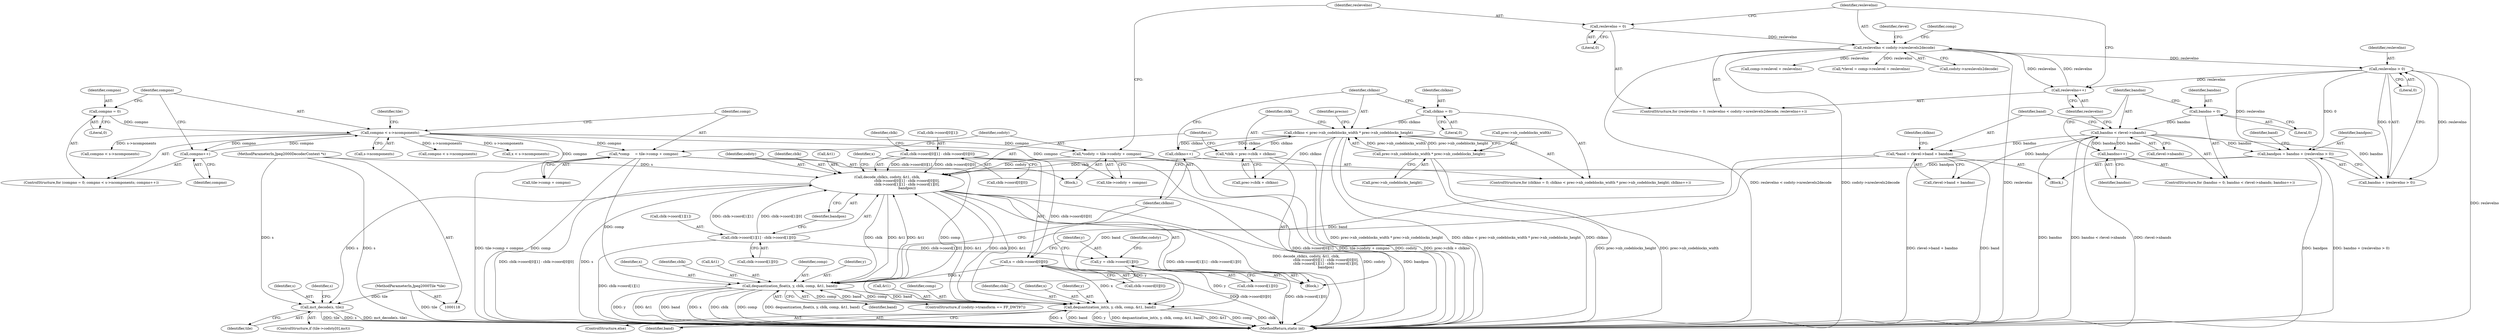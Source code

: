 digraph "0_FFmpeg_fe448cd28d674c3eff3072552eae366d0b659ce9@pointer" {
"1000405" [label="(Call,mct_decode(s, tile))"];
"1000298" [label="(Call,decode_cblk(s, codsty, &t1, cblk,\n                                    cblk->coord[0][1] - cblk->coord[0][0],\n                                    cblk->coord[1][1] - cblk->coord[1][0],\n                                    bandpos))"];
"1000119" [label="(MethodParameterIn,Jpeg2000DecoderContext *s)"];
"1000151" [label="(Call,*codsty = tile->codsty + compno)"];
"1000134" [label="(Call,compno < s->ncomponents)"];
"1000131" [label="(Call,compno = 0)"];
"1000139" [label="(Call,compno++)"];
"1000359" [label="(Call,dequantization_float(x, y, cblk, comp, &t1, band))"];
"1000335" [label="(Call,x = cblk->coord[0][0])"];
"1000304" [label="(Call,cblk->coord[0][1] - cblk->coord[0][0])"];
"1000344" [label="(Call,y = cblk->coord[1][0])"];
"1000319" [label="(Call,cblk->coord[1][1] - cblk->coord[1][0])"];
"1000143" [label="(Call,*comp     = tile->comp + compno)"];
"1000368" [label="(Call,dequantization_int(x, y, cblk, comp, &t1, band))"];
"1000193" [label="(Call,*band = rlevel->band + bandno)"];
"1000182" [label="(Call,bandno < rlevel->nbands)"];
"1000187" [label="(Call,bandno++)"];
"1000179" [label="(Call,bandno = 0)"];
"1000291" [label="(Call,*cblk = prec->cblk + cblkno)"];
"1000276" [label="(Call,cblkno < prec->nb_codeblocks_width * prec->nb_codeblocks_height)"];
"1000285" [label="(Call,cblkno++)"];
"1000273" [label="(Call,cblkno = 0)"];
"1000278" [label="(Call,prec->nb_codeblocks_width * prec->nb_codeblocks_height)"];
"1000205" [label="(Call,bandpos = bandno + (reslevelno > 0))"];
"1000209" [label="(Call,reslevelno > 0)"];
"1000162" [label="(Call,reslevelno < codsty->nreslevels2decode)"];
"1000167" [label="(Call,reslevelno++)"];
"1000159" [label="(Call,reslevelno = 0)"];
"1000120" [label="(MethodParameterIn,Jpeg2000Tile *tile)"];
"1000334" [label="(Identifier,bandpos)"];
"1000211" [label="(Literal,0)"];
"1000336" [label="(Identifier,x)"];
"1000119" [label="(MethodParameterIn,Jpeg2000DecoderContext *s)"];
"1000293" [label="(Call,prec->cblk + cblkno)"];
"1000202" [label="(Identifier,cblkno)"];
"1000160" [label="(Identifier,reslevelno)"];
"1000298" [label="(Call,decode_cblk(s, codsty, &t1, cblk,\n                                    cblk->coord[0][1] - cblk->coord[0][0],\n                                    cblk->coord[1][1] - cblk->coord[1][0],\n                                    bandpos))"];
"1000132" [label="(Identifier,compno)"];
"1000167" [label="(Call,reslevelno++)"];
"1000210" [label="(Identifier,reslevelno)"];
"1000134" [label="(Call,compno < s->ncomponents)"];
"1000371" [label="(Identifier,cblk)"];
"1000346" [label="(Call,cblk->coord[1][0])"];
"1000209" [label="(Call,reslevelno > 0)"];
"1000272" [label="(ControlStructure,for (cblkno = 0; cblkno < prec->nb_codeblocks_width * prec->nb_codeblocks_height; cblkno++))"];
"1000285" [label="(Call,cblkno++)"];
"1000361" [label="(Identifier,y)"];
"1000397" [label="(ControlStructure,if (tile->codsty[0].mct))"];
"1000179" [label="(Call,bandno = 0)"];
"1000195" [label="(Call,rlevel->band + bandno)"];
"1000151" [label="(Call,*codsty = tile->codsty + compno)"];
"1000193" [label="(Call,*band = rlevel->band + bandno)"];
"1000369" [label="(Identifier,x)"];
"1000291" [label="(Call,*cblk = prec->cblk + cblkno)"];
"1000368" [label="(Call,dequantization_int(x, y, cblk, comp, &t1, band))"];
"1000345" [label="(Identifier,y)"];
"1000172" [label="(Identifier,rlevel)"];
"1000467" [label="(Call,compno < s->ncomponents)"];
"1000120" [label="(MethodParameterIn,Jpeg2000Tile *tile)"];
"1000366" [label="(Identifier,band)"];
"1000401" [label="(Identifier,tile)"];
"1000312" [label="(Call,cblk->coord[0][0])"];
"1000276" [label="(Call,cblkno < prec->nb_codeblocks_width * prec->nb_codeblocks_height)"];
"1000173" [label="(Call,comp->reslevel + reslevelno)"];
"1000206" [label="(Identifier,bandpos)"];
"1000301" [label="(Call,&t1)"];
"1000287" [label="(Block,)"];
"1000370" [label="(Identifier,y)"];
"1000136" [label="(Call,s->ncomponents)"];
"1000299" [label="(Identifier,s)"];
"1000133" [label="(Literal,0)"];
"1000184" [label="(Call,rlevel->nbands)"];
"1000275" [label="(Literal,0)"];
"1000205" [label="(Call,bandpos = bandno + (reslevelno > 0))"];
"1000305" [label="(Call,cblk->coord[0][1])"];
"1000194" [label="(Identifier,band)"];
"1000353" [label="(ControlStructure,if (codsty->transform == FF_DWT97))"];
"1000367" [label="(ControlStructure,else)"];
"1000335" [label="(Call,x = cblk->coord[0][0])"];
"1000183" [label="(Identifier,bandno)"];
"1000274" [label="(Identifier,cblkno)"];
"1000130" [label="(ControlStructure,for (compno = 0; compno < s->ncomponents; compno++))"];
"1000158" [label="(ControlStructure,for (reslevelno = 0; reslevelno < codsty->nreslevels2decode; reslevelno++))"];
"1000323" [label="(Identifier,cblk)"];
"1000282" [label="(Call,prec->nb_codeblocks_height)"];
"1000286" [label="(Identifier,cblkno)"];
"1000300" [label="(Identifier,codsty)"];
"1000320" [label="(Call,cblk->coord[1][1])"];
"1000412" [label="(Identifier,s)"];
"1000159" [label="(Call,reslevelno = 0)"];
"1001114" [label="(MethodReturn,static int)"];
"1000162" [label="(Call,reslevelno < codsty->nreslevels2decode)"];
"1000379" [label="(Identifier,comp)"];
"1000363" [label="(Identifier,comp)"];
"1000273" [label="(Call,cblkno = 0)"];
"1000171" [label="(Call,*rlevel = comp->reslevel + reslevelno)"];
"1000144" [label="(Identifier,comp)"];
"1000189" [label="(Block,)"];
"1000303" [label="(Identifier,cblk)"];
"1000292" [label="(Identifier,cblk)"];
"1000141" [label="(Block,)"];
"1000168" [label="(Identifier,reslevelno)"];
"1000373" [label="(Call,&t1)"];
"1000187" [label="(Call,bandno++)"];
"1000344" [label="(Call,y = cblk->coord[1][0])"];
"1000372" [label="(Identifier,comp)"];
"1000319" [label="(Call,cblk->coord[1][1] - cblk->coord[1][0])"];
"1000152" [label="(Identifier,codsty)"];
"1000327" [label="(Call,cblk->coord[1][0])"];
"1000164" [label="(Call,codsty->nreslevels2decode)"];
"1000360" [label="(Identifier,x)"];
"1000140" [label="(Identifier,compno)"];
"1000153" [label="(Call,tile->codsty + compno)"];
"1000145" [label="(Call,tile->comp + compno)"];
"1000362" [label="(Identifier,cblk)"];
"1000406" [label="(Identifier,s)"];
"1000218" [label="(Identifier,band)"];
"1000139" [label="(Call,compno++)"];
"1000359" [label="(Call,dequantization_float(x, y, cblk, comp, &t1, band))"];
"1000161" [label="(Literal,0)"];
"1000207" [label="(Call,bandno + (reslevelno > 0))"];
"1000163" [label="(Identifier,reslevelno)"];
"1000789" [label="(Call,compno < s->ncomponents)"];
"1000356" [label="(Identifier,codsty)"];
"1000262" [label="(Identifier,precno)"];
"1000364" [label="(Call,&t1)"];
"1000143" [label="(Call,*comp     = tile->comp + compno)"];
"1000180" [label="(Identifier,bandno)"];
"1000407" [label="(Identifier,tile)"];
"1000135" [label="(Identifier,compno)"];
"1000181" [label="(Literal,0)"];
"1000304" [label="(Call,cblk->coord[0][1] - cblk->coord[0][0])"];
"1000188" [label="(Identifier,bandno)"];
"1000421" [label="(Call,x < s->ncomponents)"];
"1000178" [label="(ControlStructure,for (bandno = 0; bandno < rlevel->nbands; bandno++))"];
"1000375" [label="(Identifier,band)"];
"1000405" [label="(Call,mct_decode(s, tile))"];
"1000278" [label="(Call,prec->nb_codeblocks_width * prec->nb_codeblocks_height)"];
"1000131" [label="(Call,compno = 0)"];
"1000182" [label="(Call,bandno < rlevel->nbands)"];
"1000279" [label="(Call,prec->nb_codeblocks_width)"];
"1000337" [label="(Call,cblk->coord[0][0])"];
"1000277" [label="(Identifier,cblkno)"];
"1000405" -> "1000397"  [label="AST: "];
"1000405" -> "1000407"  [label="CFG: "];
"1000406" -> "1000405"  [label="AST: "];
"1000407" -> "1000405"  [label="AST: "];
"1000412" -> "1000405"  [label="CFG: "];
"1000405" -> "1001114"  [label="DDG: mct_decode(s, tile)"];
"1000405" -> "1001114"  [label="DDG: tile"];
"1000405" -> "1001114"  [label="DDG: s"];
"1000298" -> "1000405"  [label="DDG: s"];
"1000119" -> "1000405"  [label="DDG: s"];
"1000120" -> "1000405"  [label="DDG: tile"];
"1000298" -> "1000287"  [label="AST: "];
"1000298" -> "1000334"  [label="CFG: "];
"1000299" -> "1000298"  [label="AST: "];
"1000300" -> "1000298"  [label="AST: "];
"1000301" -> "1000298"  [label="AST: "];
"1000303" -> "1000298"  [label="AST: "];
"1000304" -> "1000298"  [label="AST: "];
"1000319" -> "1000298"  [label="AST: "];
"1000334" -> "1000298"  [label="AST: "];
"1000336" -> "1000298"  [label="CFG: "];
"1000298" -> "1001114"  [label="DDG: bandpos"];
"1000298" -> "1001114"  [label="DDG: decode_cblk(s, codsty, &t1, cblk,\n                                    cblk->coord[0][1] - cblk->coord[0][0],\n                                    cblk->coord[1][1] - cblk->coord[1][0],\n                                    bandpos)"];
"1000298" -> "1001114"  [label="DDG: cblk->coord[0][1] - cblk->coord[0][0]"];
"1000298" -> "1001114"  [label="DDG: s"];
"1000298" -> "1001114"  [label="DDG: cblk->coord[1][1] - cblk->coord[1][0]"];
"1000298" -> "1001114"  [label="DDG: codsty"];
"1000119" -> "1000298"  [label="DDG: s"];
"1000151" -> "1000298"  [label="DDG: codsty"];
"1000359" -> "1000298"  [label="DDG: &t1"];
"1000368" -> "1000298"  [label="DDG: &t1"];
"1000291" -> "1000298"  [label="DDG: cblk"];
"1000304" -> "1000298"  [label="DDG: cblk->coord[0][1]"];
"1000304" -> "1000298"  [label="DDG: cblk->coord[0][0]"];
"1000319" -> "1000298"  [label="DDG: cblk->coord[1][1]"];
"1000319" -> "1000298"  [label="DDG: cblk->coord[1][0]"];
"1000205" -> "1000298"  [label="DDG: bandpos"];
"1000298" -> "1000359"  [label="DDG: cblk"];
"1000298" -> "1000359"  [label="DDG: &t1"];
"1000298" -> "1000368"  [label="DDG: cblk"];
"1000298" -> "1000368"  [label="DDG: &t1"];
"1000119" -> "1000118"  [label="AST: "];
"1000119" -> "1001114"  [label="DDG: s"];
"1000151" -> "1000141"  [label="AST: "];
"1000151" -> "1000153"  [label="CFG: "];
"1000152" -> "1000151"  [label="AST: "];
"1000153" -> "1000151"  [label="AST: "];
"1000160" -> "1000151"  [label="CFG: "];
"1000151" -> "1001114"  [label="DDG: codsty"];
"1000151" -> "1001114"  [label="DDG: tile->codsty + compno"];
"1000134" -> "1000151"  [label="DDG: compno"];
"1000134" -> "1000130"  [label="AST: "];
"1000134" -> "1000136"  [label="CFG: "];
"1000135" -> "1000134"  [label="AST: "];
"1000136" -> "1000134"  [label="AST: "];
"1000144" -> "1000134"  [label="CFG: "];
"1000401" -> "1000134"  [label="CFG: "];
"1000131" -> "1000134"  [label="DDG: compno"];
"1000139" -> "1000134"  [label="DDG: compno"];
"1000134" -> "1000139"  [label="DDG: compno"];
"1000134" -> "1000143"  [label="DDG: compno"];
"1000134" -> "1000145"  [label="DDG: compno"];
"1000134" -> "1000153"  [label="DDG: compno"];
"1000134" -> "1000421"  [label="DDG: s->ncomponents"];
"1000134" -> "1000467"  [label="DDG: s->ncomponents"];
"1000134" -> "1000789"  [label="DDG: s->ncomponents"];
"1000131" -> "1000130"  [label="AST: "];
"1000131" -> "1000133"  [label="CFG: "];
"1000132" -> "1000131"  [label="AST: "];
"1000133" -> "1000131"  [label="AST: "];
"1000135" -> "1000131"  [label="CFG: "];
"1000139" -> "1000130"  [label="AST: "];
"1000139" -> "1000140"  [label="CFG: "];
"1000140" -> "1000139"  [label="AST: "];
"1000135" -> "1000139"  [label="CFG: "];
"1000359" -> "1000353"  [label="AST: "];
"1000359" -> "1000366"  [label="CFG: "];
"1000360" -> "1000359"  [label="AST: "];
"1000361" -> "1000359"  [label="AST: "];
"1000362" -> "1000359"  [label="AST: "];
"1000363" -> "1000359"  [label="AST: "];
"1000364" -> "1000359"  [label="AST: "];
"1000366" -> "1000359"  [label="AST: "];
"1000286" -> "1000359"  [label="CFG: "];
"1000359" -> "1001114"  [label="DDG: y"];
"1000359" -> "1001114"  [label="DDG: &t1"];
"1000359" -> "1001114"  [label="DDG: band"];
"1000359" -> "1001114"  [label="DDG: x"];
"1000359" -> "1001114"  [label="DDG: cblk"];
"1000359" -> "1001114"  [label="DDG: comp"];
"1000359" -> "1001114"  [label="DDG: dequantization_float(x, y, cblk, comp, &t1, band)"];
"1000335" -> "1000359"  [label="DDG: x"];
"1000344" -> "1000359"  [label="DDG: y"];
"1000143" -> "1000359"  [label="DDG: comp"];
"1000368" -> "1000359"  [label="DDG: comp"];
"1000368" -> "1000359"  [label="DDG: band"];
"1000193" -> "1000359"  [label="DDG: band"];
"1000359" -> "1000368"  [label="DDG: comp"];
"1000359" -> "1000368"  [label="DDG: band"];
"1000335" -> "1000287"  [label="AST: "];
"1000335" -> "1000337"  [label="CFG: "];
"1000336" -> "1000335"  [label="AST: "];
"1000337" -> "1000335"  [label="AST: "];
"1000345" -> "1000335"  [label="CFG: "];
"1000335" -> "1001114"  [label="DDG: cblk->coord[0][0]"];
"1000304" -> "1000335"  [label="DDG: cblk->coord[0][0]"];
"1000335" -> "1000368"  [label="DDG: x"];
"1000304" -> "1000312"  [label="CFG: "];
"1000305" -> "1000304"  [label="AST: "];
"1000312" -> "1000304"  [label="AST: "];
"1000323" -> "1000304"  [label="CFG: "];
"1000304" -> "1001114"  [label="DDG: cblk->coord[0][1]"];
"1000344" -> "1000287"  [label="AST: "];
"1000344" -> "1000346"  [label="CFG: "];
"1000345" -> "1000344"  [label="AST: "];
"1000346" -> "1000344"  [label="AST: "];
"1000356" -> "1000344"  [label="CFG: "];
"1000344" -> "1001114"  [label="DDG: cblk->coord[1][0]"];
"1000319" -> "1000344"  [label="DDG: cblk->coord[1][0]"];
"1000344" -> "1000368"  [label="DDG: y"];
"1000319" -> "1000327"  [label="CFG: "];
"1000320" -> "1000319"  [label="AST: "];
"1000327" -> "1000319"  [label="AST: "];
"1000334" -> "1000319"  [label="CFG: "];
"1000319" -> "1001114"  [label="DDG: cblk->coord[1][1]"];
"1000143" -> "1000141"  [label="AST: "];
"1000143" -> "1000145"  [label="CFG: "];
"1000144" -> "1000143"  [label="AST: "];
"1000145" -> "1000143"  [label="AST: "];
"1000152" -> "1000143"  [label="CFG: "];
"1000143" -> "1001114"  [label="DDG: comp"];
"1000143" -> "1001114"  [label="DDG: tile->comp + compno"];
"1000143" -> "1000368"  [label="DDG: comp"];
"1000368" -> "1000367"  [label="AST: "];
"1000368" -> "1000375"  [label="CFG: "];
"1000369" -> "1000368"  [label="AST: "];
"1000370" -> "1000368"  [label="AST: "];
"1000371" -> "1000368"  [label="AST: "];
"1000372" -> "1000368"  [label="AST: "];
"1000373" -> "1000368"  [label="AST: "];
"1000375" -> "1000368"  [label="AST: "];
"1000286" -> "1000368"  [label="CFG: "];
"1000368" -> "1001114"  [label="DDG: x"];
"1000368" -> "1001114"  [label="DDG: band"];
"1000368" -> "1001114"  [label="DDG: y"];
"1000368" -> "1001114"  [label="DDG: dequantization_int(x, y, cblk, comp, &t1, band)"];
"1000368" -> "1001114"  [label="DDG: &t1"];
"1000368" -> "1001114"  [label="DDG: comp"];
"1000368" -> "1001114"  [label="DDG: cblk"];
"1000193" -> "1000368"  [label="DDG: band"];
"1000193" -> "1000189"  [label="AST: "];
"1000193" -> "1000195"  [label="CFG: "];
"1000194" -> "1000193"  [label="AST: "];
"1000195" -> "1000193"  [label="AST: "];
"1000202" -> "1000193"  [label="CFG: "];
"1000193" -> "1001114"  [label="DDG: band"];
"1000193" -> "1001114"  [label="DDG: rlevel->band + bandno"];
"1000182" -> "1000193"  [label="DDG: bandno"];
"1000182" -> "1000178"  [label="AST: "];
"1000182" -> "1000184"  [label="CFG: "];
"1000183" -> "1000182"  [label="AST: "];
"1000184" -> "1000182"  [label="AST: "];
"1000194" -> "1000182"  [label="CFG: "];
"1000168" -> "1000182"  [label="CFG: "];
"1000182" -> "1001114"  [label="DDG: bandno < rlevel->nbands"];
"1000182" -> "1001114"  [label="DDG: rlevel->nbands"];
"1000182" -> "1001114"  [label="DDG: bandno"];
"1000187" -> "1000182"  [label="DDG: bandno"];
"1000179" -> "1000182"  [label="DDG: bandno"];
"1000182" -> "1000187"  [label="DDG: bandno"];
"1000182" -> "1000195"  [label="DDG: bandno"];
"1000182" -> "1000205"  [label="DDG: bandno"];
"1000182" -> "1000207"  [label="DDG: bandno"];
"1000187" -> "1000178"  [label="AST: "];
"1000187" -> "1000188"  [label="CFG: "];
"1000188" -> "1000187"  [label="AST: "];
"1000183" -> "1000187"  [label="CFG: "];
"1000179" -> "1000178"  [label="AST: "];
"1000179" -> "1000181"  [label="CFG: "];
"1000180" -> "1000179"  [label="AST: "];
"1000181" -> "1000179"  [label="AST: "];
"1000183" -> "1000179"  [label="CFG: "];
"1000291" -> "1000287"  [label="AST: "];
"1000291" -> "1000293"  [label="CFG: "];
"1000292" -> "1000291"  [label="AST: "];
"1000293" -> "1000291"  [label="AST: "];
"1000299" -> "1000291"  [label="CFG: "];
"1000291" -> "1001114"  [label="DDG: prec->cblk + cblkno"];
"1000276" -> "1000291"  [label="DDG: cblkno"];
"1000276" -> "1000272"  [label="AST: "];
"1000276" -> "1000278"  [label="CFG: "];
"1000277" -> "1000276"  [label="AST: "];
"1000278" -> "1000276"  [label="AST: "];
"1000292" -> "1000276"  [label="CFG: "];
"1000262" -> "1000276"  [label="CFG: "];
"1000276" -> "1001114"  [label="DDG: prec->nb_codeblocks_width * prec->nb_codeblocks_height"];
"1000276" -> "1001114"  [label="DDG: cblkno < prec->nb_codeblocks_width * prec->nb_codeblocks_height"];
"1000276" -> "1001114"  [label="DDG: cblkno"];
"1000285" -> "1000276"  [label="DDG: cblkno"];
"1000273" -> "1000276"  [label="DDG: cblkno"];
"1000278" -> "1000276"  [label="DDG: prec->nb_codeblocks_width"];
"1000278" -> "1000276"  [label="DDG: prec->nb_codeblocks_height"];
"1000276" -> "1000285"  [label="DDG: cblkno"];
"1000276" -> "1000293"  [label="DDG: cblkno"];
"1000285" -> "1000272"  [label="AST: "];
"1000285" -> "1000286"  [label="CFG: "];
"1000286" -> "1000285"  [label="AST: "];
"1000277" -> "1000285"  [label="CFG: "];
"1000273" -> "1000272"  [label="AST: "];
"1000273" -> "1000275"  [label="CFG: "];
"1000274" -> "1000273"  [label="AST: "];
"1000275" -> "1000273"  [label="AST: "];
"1000277" -> "1000273"  [label="CFG: "];
"1000278" -> "1000282"  [label="CFG: "];
"1000279" -> "1000278"  [label="AST: "];
"1000282" -> "1000278"  [label="AST: "];
"1000278" -> "1001114"  [label="DDG: prec->nb_codeblocks_height"];
"1000278" -> "1001114"  [label="DDG: prec->nb_codeblocks_width"];
"1000205" -> "1000189"  [label="AST: "];
"1000205" -> "1000207"  [label="CFG: "];
"1000206" -> "1000205"  [label="AST: "];
"1000207" -> "1000205"  [label="AST: "];
"1000218" -> "1000205"  [label="CFG: "];
"1000205" -> "1001114"  [label="DDG: bandpos"];
"1000205" -> "1001114"  [label="DDG: bandno + (reslevelno > 0)"];
"1000209" -> "1000205"  [label="DDG: reslevelno"];
"1000209" -> "1000205"  [label="DDG: 0"];
"1000209" -> "1000207"  [label="AST: "];
"1000209" -> "1000211"  [label="CFG: "];
"1000210" -> "1000209"  [label="AST: "];
"1000211" -> "1000209"  [label="AST: "];
"1000207" -> "1000209"  [label="CFG: "];
"1000209" -> "1001114"  [label="DDG: reslevelno"];
"1000209" -> "1000167"  [label="DDG: reslevelno"];
"1000209" -> "1000207"  [label="DDG: reslevelno"];
"1000209" -> "1000207"  [label="DDG: 0"];
"1000162" -> "1000209"  [label="DDG: reslevelno"];
"1000162" -> "1000158"  [label="AST: "];
"1000162" -> "1000164"  [label="CFG: "];
"1000163" -> "1000162"  [label="AST: "];
"1000164" -> "1000162"  [label="AST: "];
"1000172" -> "1000162"  [label="CFG: "];
"1000379" -> "1000162"  [label="CFG: "];
"1000162" -> "1001114"  [label="DDG: codsty->nreslevels2decode"];
"1000162" -> "1001114"  [label="DDG: reslevelno"];
"1000162" -> "1001114"  [label="DDG: reslevelno < codsty->nreslevels2decode"];
"1000167" -> "1000162"  [label="DDG: reslevelno"];
"1000159" -> "1000162"  [label="DDG: reslevelno"];
"1000162" -> "1000167"  [label="DDG: reslevelno"];
"1000162" -> "1000171"  [label="DDG: reslevelno"];
"1000162" -> "1000173"  [label="DDG: reslevelno"];
"1000167" -> "1000158"  [label="AST: "];
"1000167" -> "1000168"  [label="CFG: "];
"1000168" -> "1000167"  [label="AST: "];
"1000163" -> "1000167"  [label="CFG: "];
"1000159" -> "1000158"  [label="AST: "];
"1000159" -> "1000161"  [label="CFG: "];
"1000160" -> "1000159"  [label="AST: "];
"1000161" -> "1000159"  [label="AST: "];
"1000163" -> "1000159"  [label="CFG: "];
"1000120" -> "1000118"  [label="AST: "];
"1000120" -> "1001114"  [label="DDG: tile"];
}
